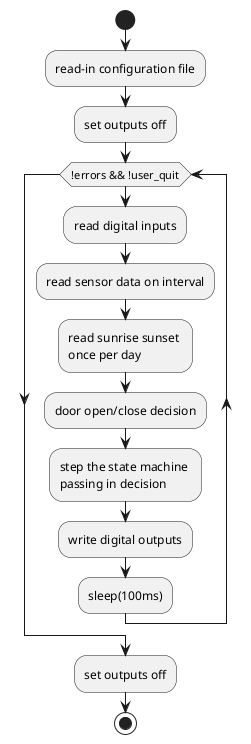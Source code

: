 ' plantuml diagram 
' author: Bennett Cook
' date: 8/21/2022
' desc: main loop functions
' ref: https://plantuml.com
' ref: https://plantuml.com/commons
' ref: https://plantuml-documentation.readthedocs.io/en/latest/

@startuml

start

:read-in configuration file;

:set outputs off;

while(!errors && !user_quit)
  :read digital inputs;
  :read sensor data on interval;
  :read sunrise sunset \nonce per day;
  :door open/close decision;
  :step the state machine \npassing in decision;
  :write digital outputs;
  :sleep(100ms);
endwhile 

:set outputs off;

stop

@enduml